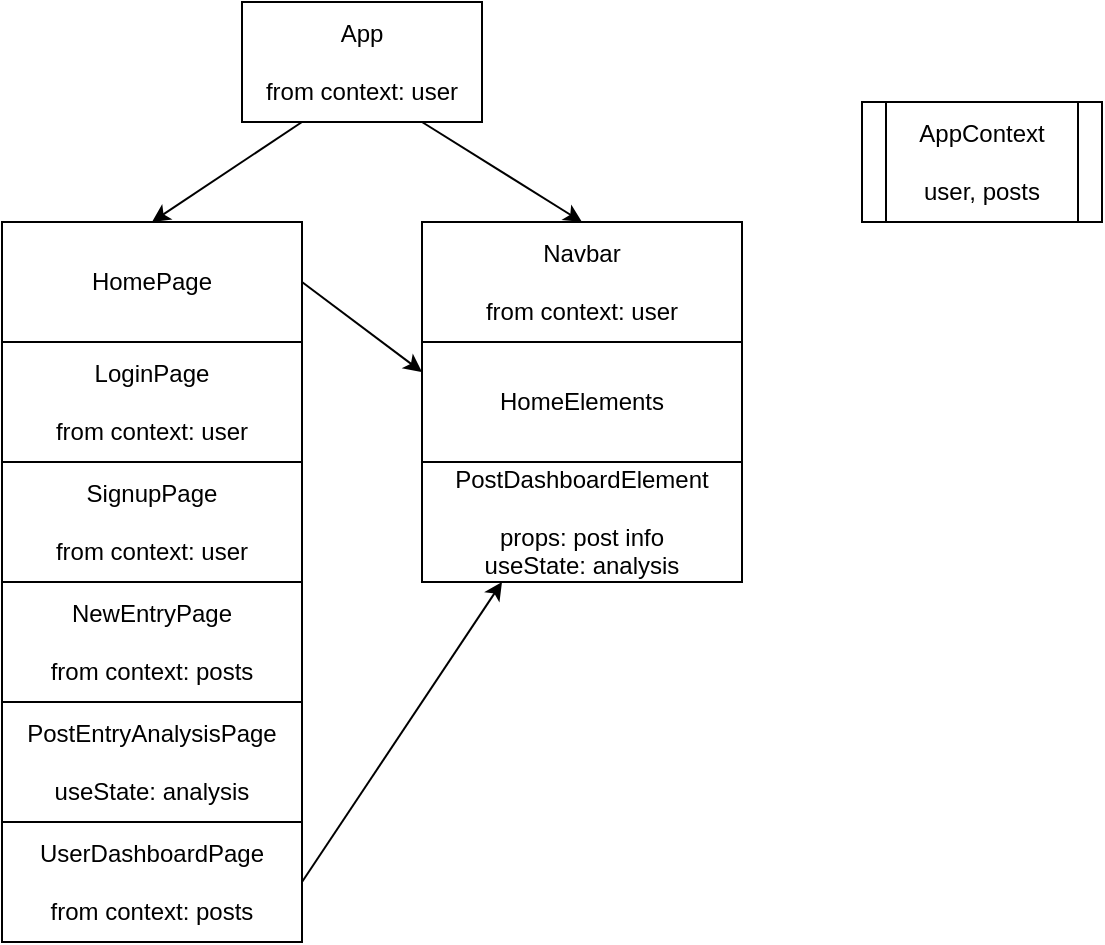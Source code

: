 <mxfile>
    <diagram id="W4tQ65GttU3uXy_WECjE" name="Page-1">
        <mxGraphModel dx="968" dy="917" grid="1" gridSize="10" guides="1" tooltips="1" connect="1" arrows="1" fold="1" page="1" pageScale="1" pageWidth="850" pageHeight="1100" math="0" shadow="0">
            <root>
                <mxCell id="0"/>
                <mxCell id="1" parent="0"/>
                <mxCell id="14" style="edgeStyle=none;html=1;exitX=0.75;exitY=1;exitDx=0;exitDy=0;entryX=0.5;entryY=0;entryDx=0;entryDy=0;" edge="1" parent="1" source="2" target="3">
                    <mxGeometry relative="1" as="geometry"/>
                </mxCell>
                <mxCell id="15" style="edgeStyle=none;html=1;exitX=0.25;exitY=1;exitDx=0;exitDy=0;entryX=0.5;entryY=0;entryDx=0;entryDy=0;" edge="1" parent="1" source="2" target="4">
                    <mxGeometry relative="1" as="geometry"/>
                </mxCell>
                <mxCell id="2" value="App&lt;br&gt;&lt;br&gt;from context: user" style="rounded=0;whiteSpace=wrap;html=1;" vertex="1" parent="1">
                    <mxGeometry x="240" y="90" width="120" height="60" as="geometry"/>
                </mxCell>
                <mxCell id="3" value="Navbar&lt;br&gt;&lt;br&gt;from context: user" style="rounded=0;whiteSpace=wrap;html=1;" vertex="1" parent="1">
                    <mxGeometry x="330" y="200" width="160" height="60" as="geometry"/>
                </mxCell>
                <mxCell id="13" style="edgeStyle=none;html=1;exitX=1;exitY=0.5;exitDx=0;exitDy=0;entryX=0;entryY=0.25;entryDx=0;entryDy=0;" edge="1" parent="1" source="4" target="9">
                    <mxGeometry relative="1" as="geometry"/>
                </mxCell>
                <mxCell id="4" value="HomePage" style="rounded=0;whiteSpace=wrap;html=1;" vertex="1" parent="1">
                    <mxGeometry x="120" y="200" width="150" height="60" as="geometry"/>
                </mxCell>
                <mxCell id="5" value="NewEntryPage&lt;br&gt;&lt;br&gt;from context: posts" style="rounded=0;whiteSpace=wrap;html=1;" vertex="1" parent="1">
                    <mxGeometry x="120" y="380" width="150" height="60" as="geometry"/>
                </mxCell>
                <mxCell id="6" value="PostEntryAnalysisPage&lt;br&gt;&lt;br&gt;useState: analysis" style="rounded=0;whiteSpace=wrap;html=1;" vertex="1" parent="1">
                    <mxGeometry x="120" y="440" width="150" height="60" as="geometry"/>
                </mxCell>
                <mxCell id="16" style="edgeStyle=none;html=1;exitX=1;exitY=0.5;exitDx=0;exitDy=0;entryX=0.25;entryY=1;entryDx=0;entryDy=0;" edge="1" parent="1" source="7" target="12">
                    <mxGeometry relative="1" as="geometry"/>
                </mxCell>
                <mxCell id="7" value="UserDashboardPage&lt;br&gt;&lt;br&gt;from context: posts" style="rounded=0;whiteSpace=wrap;html=1;" vertex="1" parent="1">
                    <mxGeometry x="120" y="500" width="150" height="60" as="geometry"/>
                </mxCell>
                <mxCell id="8" value="AppContext&lt;br&gt;&lt;br&gt;user, posts" style="shape=process;whiteSpace=wrap;html=1;backgroundOutline=1;" vertex="1" parent="1">
                    <mxGeometry x="550" y="140" width="120" height="60" as="geometry"/>
                </mxCell>
                <mxCell id="9" value="HomeElements" style="rounded=0;whiteSpace=wrap;html=1;" vertex="1" parent="1">
                    <mxGeometry x="330" y="260" width="160" height="60" as="geometry"/>
                </mxCell>
                <mxCell id="10" value="LoginPage&lt;br&gt;&lt;br&gt;from context: user" style="rounded=0;whiteSpace=wrap;html=1;" vertex="1" parent="1">
                    <mxGeometry x="120" y="260" width="150" height="60" as="geometry"/>
                </mxCell>
                <mxCell id="11" value="SignupPage&lt;br&gt;&lt;br&gt;from context: user" style="rounded=0;whiteSpace=wrap;html=1;" vertex="1" parent="1">
                    <mxGeometry x="120" y="320" width="150" height="60" as="geometry"/>
                </mxCell>
                <mxCell id="12" value="PostDashboardElement&lt;br&gt;&lt;br&gt;props: post info&lt;br&gt;useState: analysis" style="rounded=0;whiteSpace=wrap;html=1;" vertex="1" parent="1">
                    <mxGeometry x="330" y="320" width="160" height="60" as="geometry"/>
                </mxCell>
            </root>
        </mxGraphModel>
    </diagram>
</mxfile>